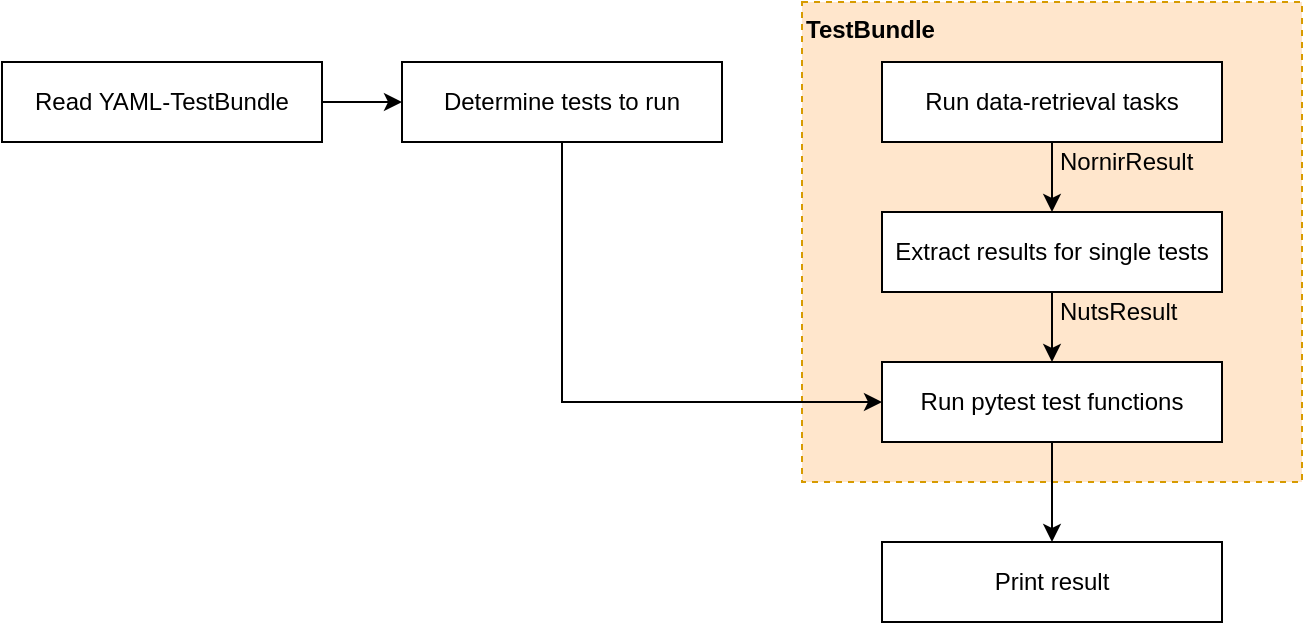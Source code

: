 <mxfile version="15.8.8" type="device"><diagram id="cgw8DvIPmG6ru3pRCGVS" name="Page-1"><mxGraphModel dx="1422" dy="716" grid="1" gridSize="10" guides="1" tooltips="1" connect="1" arrows="1" fold="1" page="1" pageScale="1" pageWidth="827" pageHeight="1169" math="0" shadow="0"><root><mxCell id="0"/><mxCell id="1" parent="0"/><mxCell id="Q57R_FKPfZf9LgYMmPUO-16" value="&lt;div&gt;TestBundle&lt;br&gt;&lt;/div&gt;" style="rounded=0;whiteSpace=wrap;html=1;fillColor=#ffe6cc;dashed=1;align=left;labelPosition=center;verticalLabelPosition=middle;verticalAlign=top;fontStyle=1;strokeColor=#d79b00;" vertex="1" parent="1"><mxGeometry x="480" y="90" width="250" height="240" as="geometry"/></mxCell><mxCell id="Q57R_FKPfZf9LgYMmPUO-5" style="edgeStyle=orthogonalEdgeStyle;rounded=0;orthogonalLoop=1;jettySize=auto;html=1;exitX=1;exitY=0.5;exitDx=0;exitDy=0;entryX=0;entryY=0.5;entryDx=0;entryDy=0;" edge="1" parent="1" source="Q57R_FKPfZf9LgYMmPUO-1" target="Q57R_FKPfZf9LgYMmPUO-2"><mxGeometry relative="1" as="geometry"/></mxCell><mxCell id="Q57R_FKPfZf9LgYMmPUO-1" value="Read YAML-TestBundle" style="rounded=0;whiteSpace=wrap;html=1;" vertex="1" parent="1"><mxGeometry x="80" y="120" width="160" height="40" as="geometry"/></mxCell><mxCell id="Q57R_FKPfZf9LgYMmPUO-4" value="" style="edgeStyle=orthogonalEdgeStyle;rounded=0;orthogonalLoop=1;jettySize=auto;html=1;entryX=0;entryY=0.5;entryDx=0;entryDy=0;" edge="1" parent="1" source="Q57R_FKPfZf9LgYMmPUO-2" target="Q57R_FKPfZf9LgYMmPUO-3"><mxGeometry relative="1" as="geometry"><Array as="points"><mxPoint x="360" y="290"/></Array></mxGeometry></mxCell><mxCell id="Q57R_FKPfZf9LgYMmPUO-2" value="Determine tests to run" style="rounded=0;whiteSpace=wrap;html=1;" vertex="1" parent="1"><mxGeometry x="280" y="120" width="160" height="40" as="geometry"/></mxCell><mxCell id="Q57R_FKPfZf9LgYMmPUO-13" value="" style="edgeStyle=orthogonalEdgeStyle;rounded=0;orthogonalLoop=1;jettySize=auto;html=1;" edge="1" parent="1" source="Q57R_FKPfZf9LgYMmPUO-3" target="Q57R_FKPfZf9LgYMmPUO-12"><mxGeometry relative="1" as="geometry"/></mxCell><mxCell id="Q57R_FKPfZf9LgYMmPUO-3" value="Run pytest test functions" style="rounded=0;whiteSpace=wrap;html=1;" vertex="1" parent="1"><mxGeometry x="520" y="270" width="170" height="40" as="geometry"/></mxCell><mxCell id="Q57R_FKPfZf9LgYMmPUO-15" style="edgeStyle=orthogonalEdgeStyle;rounded=0;orthogonalLoop=1;jettySize=auto;html=1;exitX=0.5;exitY=1;exitDx=0;exitDy=0;entryX=0.5;entryY=0;entryDx=0;entryDy=0;" edge="1" parent="1" source="Q57R_FKPfZf9LgYMmPUO-8" target="Q57R_FKPfZf9LgYMmPUO-3"><mxGeometry relative="1" as="geometry"/></mxCell><mxCell id="Q57R_FKPfZf9LgYMmPUO-8" value="Extract results for single tests" style="rounded=0;whiteSpace=wrap;html=1;" vertex="1" parent="1"><mxGeometry x="520" y="195" width="170" height="40" as="geometry"/></mxCell><mxCell id="Q57R_FKPfZf9LgYMmPUO-14" style="edgeStyle=orthogonalEdgeStyle;rounded=0;orthogonalLoop=1;jettySize=auto;html=1;exitX=0.5;exitY=1;exitDx=0;exitDy=0;entryX=0.5;entryY=0;entryDx=0;entryDy=0;" edge="1" parent="1" source="Q57R_FKPfZf9LgYMmPUO-10" target="Q57R_FKPfZf9LgYMmPUO-8"><mxGeometry relative="1" as="geometry"/></mxCell><mxCell id="Q57R_FKPfZf9LgYMmPUO-10" value="Run data-retrieval tasks" style="rounded=0;whiteSpace=wrap;html=1;" vertex="1" parent="1"><mxGeometry x="520" y="120" width="170" height="40" as="geometry"/></mxCell><mxCell id="Q57R_FKPfZf9LgYMmPUO-12" value="Print result" style="rounded=0;whiteSpace=wrap;html=1;" vertex="1" parent="1"><mxGeometry x="520" y="360" width="170" height="40" as="geometry"/></mxCell><mxCell id="Q57R_FKPfZf9LgYMmPUO-17" value="NornirResult" style="text;html=1;strokeColor=none;fillColor=none;align=left;verticalAlign=middle;whiteSpace=wrap;rounded=0;dashed=1;" vertex="1" parent="1"><mxGeometry x="607" y="160" width="73" height="20" as="geometry"/></mxCell><mxCell id="Q57R_FKPfZf9LgYMmPUO-18" value="NutsResult" style="text;html=1;strokeColor=none;fillColor=none;align=left;verticalAlign=middle;whiteSpace=wrap;rounded=0;dashed=1;" vertex="1" parent="1"><mxGeometry x="607" y="235" width="73" height="20" as="geometry"/></mxCell></root></mxGraphModel></diagram></mxfile>